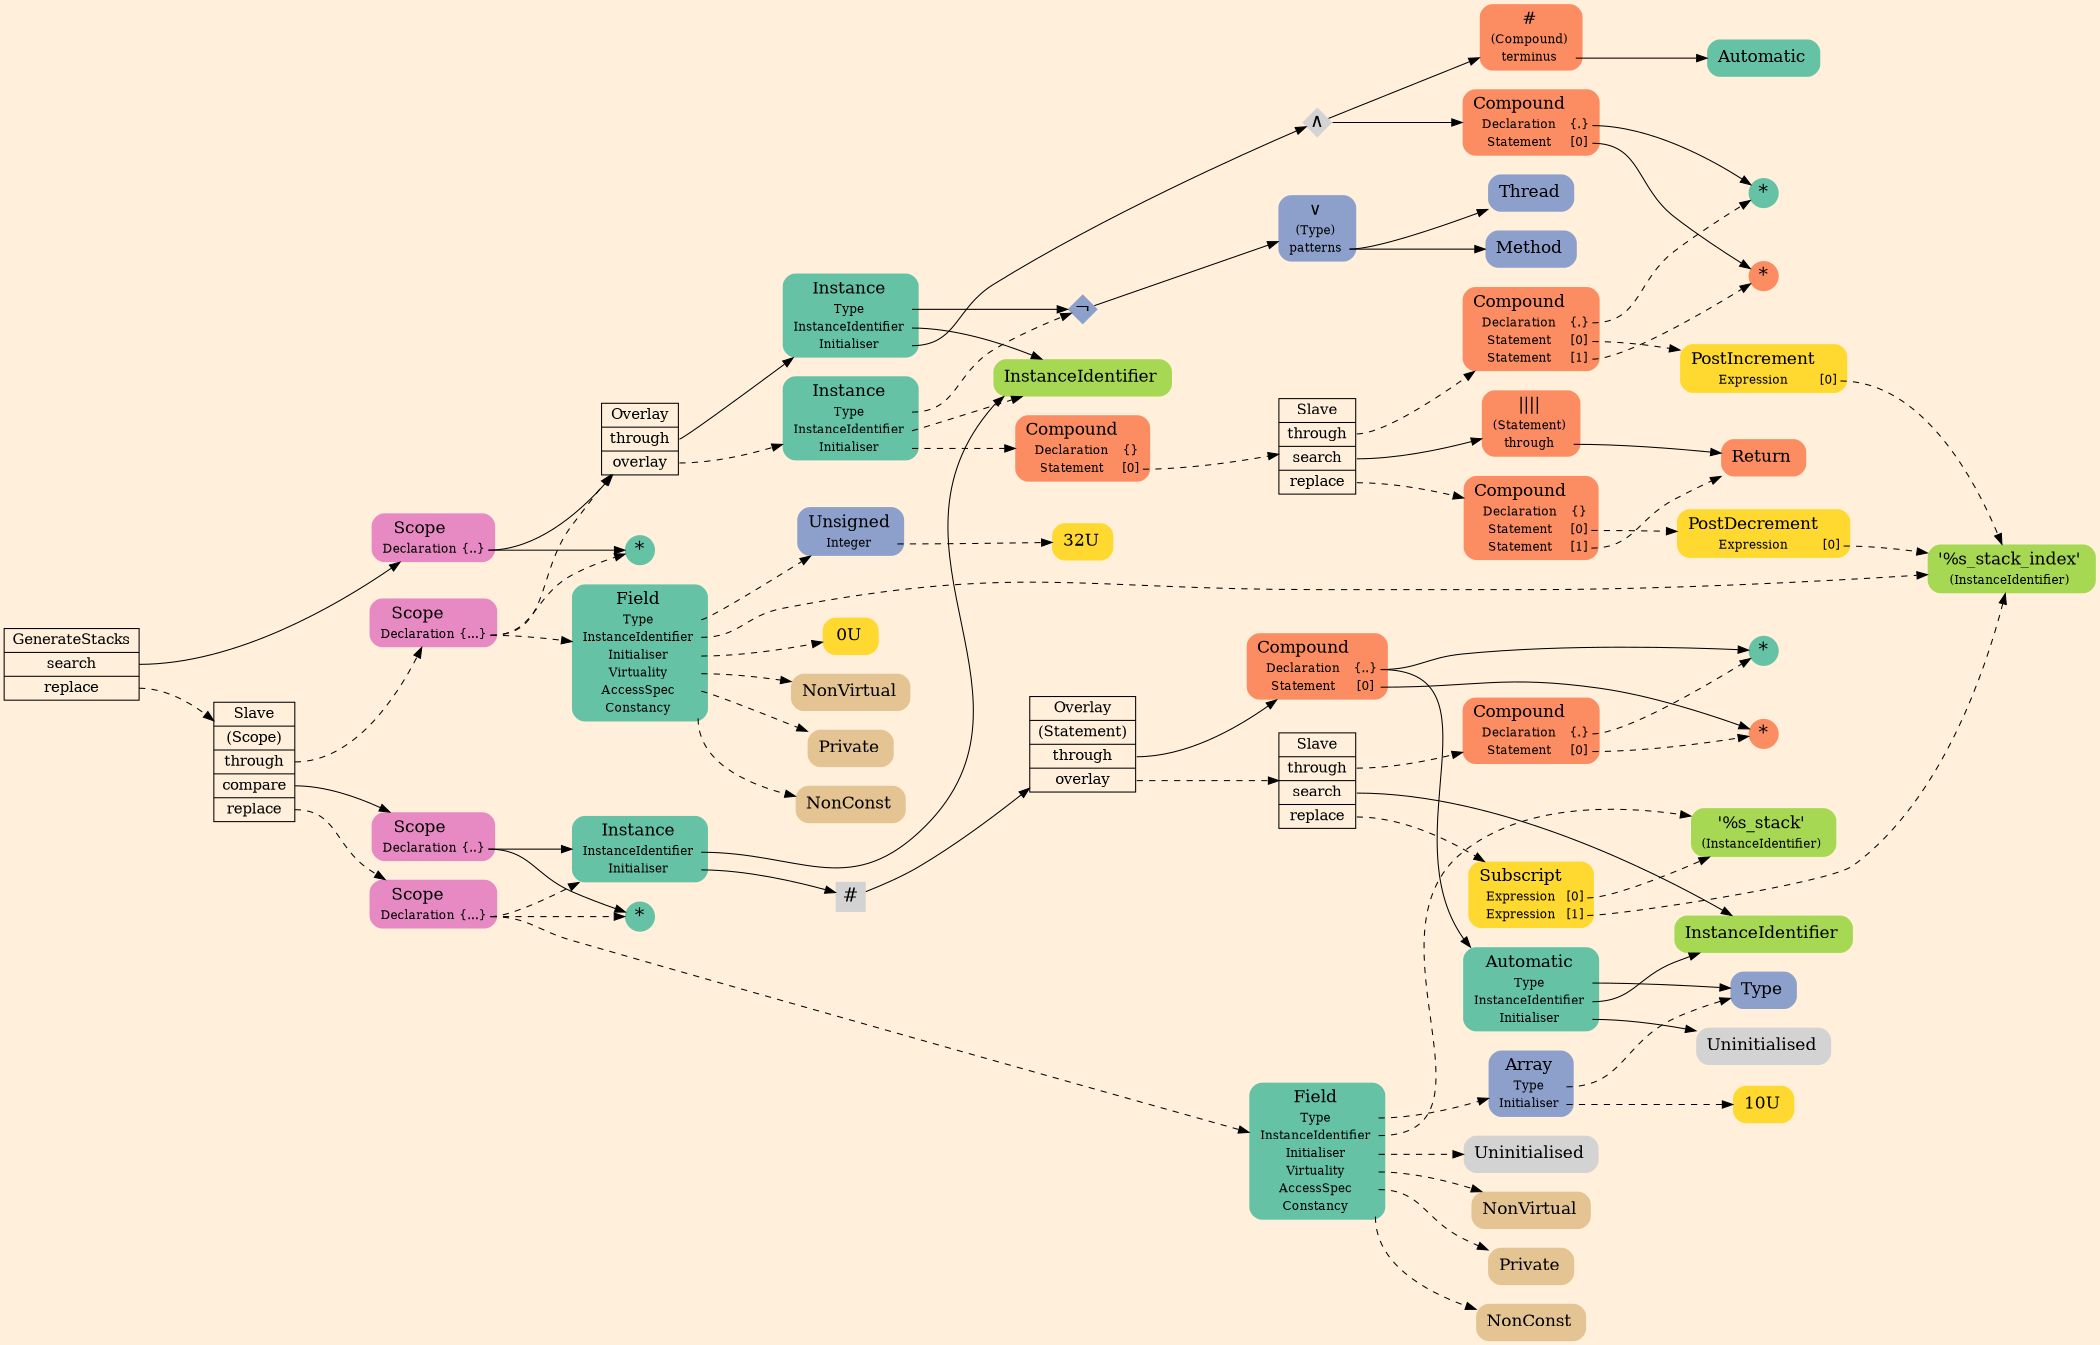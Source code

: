 digraph Inferno {
graph [
rankdir = "LR"
ranksep = 1.0
size = "14,20"
bgcolor = antiquewhite1
color = black
fontcolor = black
];
node [
];
"CR#P32-0" [
shape = "record"
fillcolor = antiquewhite1
label = "<fixed> GenerateStacks | <port0> search | <port1> replace"
style = "filled"
fontsize = "14"
color = black
fontcolor = black
];
"#B-2-537" [
shape = "plaintext"
fillcolor = "/set28/4"
label = <<TABLE BORDER="0" CELLBORDER="0" CELLSPACING="0">
 <TR>
  <TD><FONT POINT-SIZE="16.0">Scope</FONT></TD>
  <TD></TD>
 </TR>
 <TR>
  <TD>Declaration</TD>
  <TD PORT="port0">{..}</TD>
 </TR>
</TABLE>>
style = "rounded,filled"
fontsize = "12"
];
"#B-2-519" [
shape = "record"
fillcolor = antiquewhite1
label = "<fixed> Overlay | <port0> through | <port1> overlay"
style = "filled"
fontsize = "14"
color = black
fontcolor = black
];
"#B-2-502" [
shape = "plaintext"
fillcolor = "/set28/1"
label = <<TABLE BORDER="0" CELLBORDER="0" CELLSPACING="0">
 <TR>
  <TD><FONT POINT-SIZE="16.0">Instance</FONT></TD>
  <TD></TD>
 </TR>
 <TR>
  <TD>Type</TD>
  <TD PORT="port0"></TD>
 </TR>
 <TR>
  <TD>InstanceIdentifier</TD>
  <TD PORT="port1"></TD>
 </TR>
 <TR>
  <TD>Initialiser</TD>
  <TD PORT="port2"></TD>
 </TR>
</TABLE>>
style = "rounded,filled"
fontsize = "12"
];
"#B-2-508" [
shape = "diamond"
fillcolor = "/set28/3"
label = <¬>
style = "filled"
fontsize = "18"
penwidth = 0.0
fixedsize = true
width = 0.4
height = 0.4
];
"#B-2-507" [
shape = "plaintext"
fillcolor = "/set28/3"
label = <<TABLE BORDER="0" CELLBORDER="0" CELLSPACING="0">
 <TR>
  <TD><FONT POINT-SIZE="16.0">∨</FONT></TD>
  <TD></TD>
 </TR>
 <TR>
  <TD>(Type)</TD>
  <TD PORT="port0"></TD>
 </TR>
 <TR>
  <TD>patterns</TD>
  <TD PORT="port1"></TD>
 </TR>
</TABLE>>
style = "rounded,filled"
fontsize = "12"
];
"#B-2-505" [
shape = "plaintext"
fillcolor = "/set28/3"
label = <<TABLE BORDER="0" CELLBORDER="0" CELLSPACING="0">
 <TR>
  <TD><FONT POINT-SIZE="16.0">Thread</FONT></TD>
  <TD></TD>
 </TR>
</TABLE>>
style = "rounded,filled"
fontsize = "12"
];
"#B-2-506" [
shape = "plaintext"
fillcolor = "/set28/3"
label = <<TABLE BORDER="0" CELLBORDER="0" CELLSPACING="0">
 <TR>
  <TD><FONT POINT-SIZE="16.0">Method</FONT></TD>
  <TD></TD>
 </TR>
</TABLE>>
style = "rounded,filled"
fontsize = "12"
];
"#B-2-550" [
shape = "plaintext"
fillcolor = "/set28/5"
label = <<TABLE BORDER="0" CELLBORDER="0" CELLSPACING="0">
 <TR>
  <TD><FONT POINT-SIZE="16.0">InstanceIdentifier</FONT></TD>
  <TD></TD>
 </TR>
</TABLE>>
style = "rounded,filled"
fontsize = "12"
];
"#B-2-509" [
shape = "diamond"
label = <∧>
style = "filled"
fontsize = "18"
penwidth = 0.0
fixedsize = true
width = 0.4
height = 0.4
];
"#B-2-510" [
shape = "plaintext"
fillcolor = "/set28/2"
label = <<TABLE BORDER="0" CELLBORDER="0" CELLSPACING="0">
 <TR>
  <TD><FONT POINT-SIZE="16.0">Compound</FONT></TD>
  <TD></TD>
 </TR>
 <TR>
  <TD>Declaration</TD>
  <TD PORT="port0">{.}</TD>
 </TR>
 <TR>
  <TD>Statement</TD>
  <TD PORT="port1">[0]</TD>
 </TR>
</TABLE>>
style = "rounded,filled"
fontsize = "12"
];
"#B-2-514" [
shape = "circle"
fillcolor = "/set28/1"
label = <*>
style = "filled"
fontsize = "18"
penwidth = 0.0
fixedsize = true
width = 0.4
height = 0.4
];
"#B-2-515" [
shape = "circle"
fillcolor = "/set28/2"
label = <*>
style = "filled"
fontsize = "18"
penwidth = 0.0
fixedsize = true
width = 0.4
height = 0.4
];
"#B-2-517" [
shape = "plaintext"
fillcolor = "/set28/2"
label = <<TABLE BORDER="0" CELLBORDER="0" CELLSPACING="0">
 <TR>
  <TD><FONT POINT-SIZE="16.0">#</FONT></TD>
  <TD></TD>
 </TR>
 <TR>
  <TD>(Compound)</TD>
  <TD PORT="port0"></TD>
 </TR>
 <TR>
  <TD>terminus</TD>
  <TD PORT="port1"></TD>
 </TR>
</TABLE>>
style = "rounded,filled"
fontsize = "12"
];
"#B-2-520" [
shape = "plaintext"
fillcolor = "/set28/1"
label = <<TABLE BORDER="0" CELLBORDER="0" CELLSPACING="0">
 <TR>
  <TD><FONT POINT-SIZE="16.0">Automatic</FONT></TD>
  <TD></TD>
 </TR>
</TABLE>>
style = "rounded,filled"
fontsize = "12"
];
"#B-2-503" [
shape = "plaintext"
fillcolor = "/set28/1"
label = <<TABLE BORDER="0" CELLBORDER="0" CELLSPACING="0">
 <TR>
  <TD><FONT POINT-SIZE="16.0">Instance</FONT></TD>
  <TD></TD>
 </TR>
 <TR>
  <TD>Type</TD>
  <TD PORT="port0"></TD>
 </TR>
 <TR>
  <TD>InstanceIdentifier</TD>
  <TD PORT="port1"></TD>
 </TR>
 <TR>
  <TD>Initialiser</TD>
  <TD PORT="port2"></TD>
 </TR>
</TABLE>>
style = "rounded,filled"
fontsize = "12"
];
"#B-2-513" [
shape = "plaintext"
fillcolor = "/set28/2"
label = <<TABLE BORDER="0" CELLBORDER="0" CELLSPACING="0">
 <TR>
  <TD><FONT POINT-SIZE="16.0">Compound</FONT></TD>
  <TD></TD>
 </TR>
 <TR>
  <TD>Declaration</TD>
  <TD PORT="port0">{}</TD>
 </TR>
 <TR>
  <TD>Statement</TD>
  <TD PORT="port1">[0]</TD>
 </TR>
</TABLE>>
style = "rounded,filled"
fontsize = "12"
];
"#B-2-560" [
shape = "record"
fillcolor = antiquewhite1
label = "<fixed> Slave | <port0> through | <port1> search | <port2> replace"
style = "filled"
fontsize = "14"
color = black
fontcolor = black
];
"#B-2-511" [
shape = "plaintext"
fillcolor = "/set28/2"
label = <<TABLE BORDER="0" CELLBORDER="0" CELLSPACING="0">
 <TR>
  <TD><FONT POINT-SIZE="16.0">Compound</FONT></TD>
  <TD></TD>
 </TR>
 <TR>
  <TD>Declaration</TD>
  <TD PORT="port0">{.}</TD>
 </TR>
 <TR>
  <TD>Statement</TD>
  <TD PORT="port1">[0]</TD>
 </TR>
 <TR>
  <TD>Statement</TD>
  <TD PORT="port2">[1]</TD>
 </TR>
</TABLE>>
style = "rounded,filled"
fontsize = "12"
];
"#B-2-525" [
shape = "plaintext"
fillcolor = "/set28/6"
label = <<TABLE BORDER="0" CELLBORDER="0" CELLSPACING="0">
 <TR>
  <TD><FONT POINT-SIZE="16.0">PostIncrement</FONT></TD>
  <TD></TD>
 </TR>
 <TR>
  <TD>Expression</TD>
  <TD PORT="port0">[0]</TD>
 </TR>
</TABLE>>
style = "rounded,filled"
fontsize = "12"
];
"#B-2-532" [
shape = "plaintext"
fillcolor = "/set28/5"
label = <<TABLE BORDER="0" CELLBORDER="0" CELLSPACING="0">
 <TR>
  <TD><FONT POINT-SIZE="16.0">'%s_stack_index'</FONT></TD>
  <TD></TD>
 </TR>
 <TR>
  <TD>(InstanceIdentifier)</TD>
  <TD PORT="port0"></TD>
 </TR>
</TABLE>>
style = "rounded,filled"
fontsize = "12"
];
"#B-2-534" [
shape = "plaintext"
fillcolor = "/set28/2"
label = <<TABLE BORDER="0" CELLBORDER="0" CELLSPACING="0">
 <TR>
  <TD><FONT POINT-SIZE="16.0">||||</FONT></TD>
  <TD></TD>
 </TR>
 <TR>
  <TD>(Statement)</TD>
  <TD PORT="port0"></TD>
 </TR>
 <TR>
  <TD>through</TD>
  <TD PORT="port1"></TD>
 </TR>
</TABLE>>
style = "rounded,filled"
fontsize = "12"
];
"#B-2-529" [
shape = "plaintext"
fillcolor = "/set28/2"
label = <<TABLE BORDER="0" CELLBORDER="0" CELLSPACING="0">
 <TR>
  <TD><FONT POINT-SIZE="16.0">Return</FONT></TD>
  <TD></TD>
 </TR>
</TABLE>>
style = "rounded,filled"
fontsize = "12"
];
"#B-2-512" [
shape = "plaintext"
fillcolor = "/set28/2"
label = <<TABLE BORDER="0" CELLBORDER="0" CELLSPACING="0">
 <TR>
  <TD><FONT POINT-SIZE="16.0">Compound</FONT></TD>
  <TD></TD>
 </TR>
 <TR>
  <TD>Declaration</TD>
  <TD PORT="port0">{}</TD>
 </TR>
 <TR>
  <TD>Statement</TD>
  <TD PORT="port1">[0]</TD>
 </TR>
 <TR>
  <TD>Statement</TD>
  <TD PORT="port2">[1]</TD>
 </TR>
</TABLE>>
style = "rounded,filled"
fontsize = "12"
];
"#B-2-526" [
shape = "plaintext"
fillcolor = "/set28/6"
label = <<TABLE BORDER="0" CELLBORDER="0" CELLSPACING="0">
 <TR>
  <TD><FONT POINT-SIZE="16.0">PostDecrement</FONT></TD>
  <TD></TD>
 </TR>
 <TR>
  <TD>Expression</TD>
  <TD PORT="port0">[0]</TD>
 </TR>
</TABLE>>
style = "rounded,filled"
fontsize = "12"
];
"#B-2-536" [
shape = "circle"
fillcolor = "/set28/1"
label = <*>
style = "filled"
fontsize = "18"
penwidth = 0.0
fixedsize = true
width = 0.4
height = 0.4
];
"#B-2-559" [
shape = "record"
fillcolor = antiquewhite1
label = "<fixed> Slave | <port0> (Scope) | <port1> through | <port2> compare | <port3> replace"
style = "filled"
fontsize = "14"
color = black
fontcolor = black
];
"#B-2-538" [
shape = "plaintext"
fillcolor = "/set28/4"
label = <<TABLE BORDER="0" CELLBORDER="0" CELLSPACING="0">
 <TR>
  <TD><FONT POINT-SIZE="16.0">Scope</FONT></TD>
  <TD></TD>
 </TR>
 <TR>
  <TD>Declaration</TD>
  <TD PORT="port0">{...}</TD>
 </TR>
</TABLE>>
style = "rounded,filled"
fontsize = "12"
];
"#B-2-522" [
shape = "plaintext"
fillcolor = "/set28/1"
label = <<TABLE BORDER="0" CELLBORDER="0" CELLSPACING="0">
 <TR>
  <TD><FONT POINT-SIZE="16.0">Field</FONT></TD>
  <TD></TD>
 </TR>
 <TR>
  <TD>Type</TD>
  <TD PORT="port0"></TD>
 </TR>
 <TR>
  <TD>InstanceIdentifier</TD>
  <TD PORT="port1"></TD>
 </TR>
 <TR>
  <TD>Initialiser</TD>
  <TD PORT="port2"></TD>
 </TR>
 <TR>
  <TD>Virtuality</TD>
  <TD PORT="port3"></TD>
 </TR>
 <TR>
  <TD>AccessSpec</TD>
  <TD PORT="port4"></TD>
 </TR>
 <TR>
  <TD>Constancy</TD>
  <TD PORT="port5"></TD>
 </TR>
</TABLE>>
style = "rounded,filled"
fontsize = "12"
];
"#B-2-524" [
shape = "plaintext"
fillcolor = "/set28/3"
label = <<TABLE BORDER="0" CELLBORDER="0" CELLSPACING="0">
 <TR>
  <TD><FONT POINT-SIZE="16.0">Unsigned</FONT></TD>
  <TD></TD>
 </TR>
 <TR>
  <TD>Integer</TD>
  <TD PORT="port0"></TD>
 </TR>
</TABLE>>
style = "rounded,filled"
fontsize = "12"
];
"#B-2-561" [
shape = "plaintext"
fillcolor = "/set28/6"
label = <<TABLE BORDER="0" CELLBORDER="0" CELLSPACING="0">
 <TR>
  <TD><FONT POINT-SIZE="16.0">32U</FONT></TD>
  <TD></TD>
 </TR>
</TABLE>>
style = "rounded,filled"
fontsize = "12"
];
"#B-2-563" [
shape = "plaintext"
fillcolor = "/set28/6"
label = <<TABLE BORDER="0" CELLBORDER="0" CELLSPACING="0">
 <TR>
  <TD><FONT POINT-SIZE="16.0">0U</FONT></TD>
  <TD></TD>
 </TR>
</TABLE>>
style = "rounded,filled"
fontsize = "12"
];
"#B-2-565" [
shape = "plaintext"
fillcolor = "/set28/7"
label = <<TABLE BORDER="0" CELLBORDER="0" CELLSPACING="0">
 <TR>
  <TD><FONT POINT-SIZE="16.0">NonVirtual</FONT></TD>
  <TD></TD>
 </TR>
</TABLE>>
style = "rounded,filled"
fontsize = "12"
];
"#B-2-566" [
shape = "plaintext"
fillcolor = "/set28/7"
label = <<TABLE BORDER="0" CELLBORDER="0" CELLSPACING="0">
 <TR>
  <TD><FONT POINT-SIZE="16.0">Private</FONT></TD>
  <TD></TD>
 </TR>
</TABLE>>
style = "rounded,filled"
fontsize = "12"
];
"#B-2-562" [
shape = "plaintext"
fillcolor = "/set28/7"
label = <<TABLE BORDER="0" CELLBORDER="0" CELLSPACING="0">
 <TR>
  <TD><FONT POINT-SIZE="16.0">NonConst</FONT></TD>
  <TD></TD>
 </TR>
</TABLE>>
style = "rounded,filled"
fontsize = "12"
];
"#B-2-539" [
shape = "plaintext"
fillcolor = "/set28/4"
label = <<TABLE BORDER="0" CELLBORDER="0" CELLSPACING="0">
 <TR>
  <TD><FONT POINT-SIZE="16.0">Scope</FONT></TD>
  <TD></TD>
 </TR>
 <TR>
  <TD>Declaration</TD>
  <TD PORT="port0">{..}</TD>
 </TR>
</TABLE>>
style = "rounded,filled"
fontsize = "12"
];
"#B-2-548" [
shape = "circle"
fillcolor = "/set28/1"
label = <*>
style = "filled"
fontsize = "18"
penwidth = 0.0
fixedsize = true
width = 0.4
height = 0.4
];
"#B-2-504" [
shape = "plaintext"
fillcolor = "/set28/1"
label = <<TABLE BORDER="0" CELLBORDER="0" CELLSPACING="0">
 <TR>
  <TD><FONT POINT-SIZE="16.0">Instance</FONT></TD>
  <TD></TD>
 </TR>
 <TR>
  <TD>InstanceIdentifier</TD>
  <TD PORT="port0"></TD>
 </TR>
 <TR>
  <TD>Initialiser</TD>
  <TD PORT="port1"></TD>
 </TR>
</TABLE>>
style = "rounded,filled"
fontsize = "12"
];
"#B-2-516" [
shape = "square"
label = <#>
style = "filled"
fontsize = "18"
penwidth = 0.0
fixedsize = true
width = 0.4
height = 0.4
];
"#B-2-518" [
shape = "record"
fillcolor = antiquewhite1
label = "<fixed> Overlay | <port0> (Statement) | <port1> through | <port2> overlay"
style = "filled"
fontsize = "14"
color = black
fontcolor = black
];
"#B-2-545" [
shape = "plaintext"
fillcolor = "/set28/2"
label = <<TABLE BORDER="0" CELLBORDER="0" CELLSPACING="0">
 <TR>
  <TD><FONT POINT-SIZE="16.0">Compound</FONT></TD>
  <TD></TD>
 </TR>
 <TR>
  <TD>Declaration</TD>
  <TD PORT="port0">{..}</TD>
 </TR>
 <TR>
  <TD>Statement</TD>
  <TD PORT="port1">[0]</TD>
 </TR>
</TABLE>>
style = "rounded,filled"
fontsize = "12"
];
"#B-2-547" [
shape = "circle"
fillcolor = "/set28/1"
label = <*>
style = "filled"
fontsize = "18"
penwidth = 0.0
fixedsize = true
width = 0.4
height = 0.4
];
"#B-2-521" [
shape = "plaintext"
fillcolor = "/set28/1"
label = <<TABLE BORDER="0" CELLBORDER="0" CELLSPACING="0">
 <TR>
  <TD><FONT POINT-SIZE="16.0">Automatic</FONT></TD>
  <TD></TD>
 </TR>
 <TR>
  <TD>Type</TD>
  <TD PORT="port0"></TD>
 </TR>
 <TR>
  <TD>InstanceIdentifier</TD>
  <TD PORT="port1"></TD>
 </TR>
 <TR>
  <TD>Initialiser</TD>
  <TD PORT="port2"></TD>
 </TR>
</TABLE>>
style = "rounded,filled"
fontsize = "12"
];
"#B-2-553" [
shape = "plaintext"
fillcolor = "/set28/3"
label = <<TABLE BORDER="0" CELLBORDER="0" CELLSPACING="0">
 <TR>
  <TD><FONT POINT-SIZE="16.0">Type</FONT></TD>
  <TD></TD>
 </TR>
</TABLE>>
style = "rounded,filled"
fontsize = "12"
];
"#B-2-527" [
shape = "plaintext"
fillcolor = "/set28/5"
label = <<TABLE BORDER="0" CELLBORDER="0" CELLSPACING="0">
 <TR>
  <TD><FONT POINT-SIZE="16.0">InstanceIdentifier</FONT></TD>
  <TD></TD>
 </TR>
</TABLE>>
style = "rounded,filled"
fontsize = "12"
];
"#B-2-552" [
shape = "plaintext"
label = <<TABLE BORDER="0" CELLBORDER="0" CELLSPACING="0">
 <TR>
  <TD><FONT POINT-SIZE="16.0">Uninitialised</FONT></TD>
  <TD></TD>
 </TR>
</TABLE>>
style = "rounded,filled"
fontsize = "12"
];
"#B-2-549" [
shape = "circle"
fillcolor = "/set28/2"
label = <*>
style = "filled"
fontsize = "18"
penwidth = 0.0
fixedsize = true
width = 0.4
height = 0.4
];
"#B-2-551" [
shape = "record"
fillcolor = antiquewhite1
label = "<fixed> Slave | <port0> through | <port1> search | <port2> replace"
style = "filled"
fontsize = "14"
color = black
fontcolor = black
];
"#B-2-546" [
shape = "plaintext"
fillcolor = "/set28/2"
label = <<TABLE BORDER="0" CELLBORDER="0" CELLSPACING="0">
 <TR>
  <TD><FONT POINT-SIZE="16.0">Compound</FONT></TD>
  <TD></TD>
 </TR>
 <TR>
  <TD>Declaration</TD>
  <TD PORT="port0">{.}</TD>
 </TR>
 <TR>
  <TD>Statement</TD>
  <TD PORT="port1">[0]</TD>
 </TR>
</TABLE>>
style = "rounded,filled"
fontsize = "12"
];
"#B-2-530" [
shape = "plaintext"
fillcolor = "/set28/6"
label = <<TABLE BORDER="0" CELLBORDER="0" CELLSPACING="0">
 <TR>
  <TD><FONT POINT-SIZE="16.0">Subscript</FONT></TD>
  <TD></TD>
 </TR>
 <TR>
  <TD>Expression</TD>
  <TD PORT="port0">[0]</TD>
 </TR>
 <TR>
  <TD>Expression</TD>
  <TD PORT="port1">[1]</TD>
 </TR>
</TABLE>>
style = "rounded,filled"
fontsize = "12"
];
"#B-2-533" [
shape = "plaintext"
fillcolor = "/set28/5"
label = <<TABLE BORDER="0" CELLBORDER="0" CELLSPACING="0">
 <TR>
  <TD><FONT POINT-SIZE="16.0">'%s_stack'</FONT></TD>
  <TD></TD>
 </TR>
 <TR>
  <TD>(InstanceIdentifier)</TD>
  <TD PORT="port0"></TD>
 </TR>
</TABLE>>
style = "rounded,filled"
fontsize = "12"
];
"#B-2-540" [
shape = "plaintext"
fillcolor = "/set28/4"
label = <<TABLE BORDER="0" CELLBORDER="0" CELLSPACING="0">
 <TR>
  <TD><FONT POINT-SIZE="16.0">Scope</FONT></TD>
  <TD></TD>
 </TR>
 <TR>
  <TD>Declaration</TD>
  <TD PORT="port0">{...}</TD>
 </TR>
</TABLE>>
style = "rounded,filled"
fontsize = "12"
];
"#B-2-523" [
shape = "plaintext"
fillcolor = "/set28/1"
label = <<TABLE BORDER="0" CELLBORDER="0" CELLSPACING="0">
 <TR>
  <TD><FONT POINT-SIZE="16.0">Field</FONT></TD>
  <TD></TD>
 </TR>
 <TR>
  <TD>Type</TD>
  <TD PORT="port0"></TD>
 </TR>
 <TR>
  <TD>InstanceIdentifier</TD>
  <TD PORT="port1"></TD>
 </TR>
 <TR>
  <TD>Initialiser</TD>
  <TD PORT="port2"></TD>
 </TR>
 <TR>
  <TD>Virtuality</TD>
  <TD PORT="port3"></TD>
 </TR>
 <TR>
  <TD>AccessSpec</TD>
  <TD PORT="port4"></TD>
 </TR>
 <TR>
  <TD>Constancy</TD>
  <TD PORT="port5"></TD>
 </TR>
</TABLE>>
style = "rounded,filled"
fontsize = "12"
];
"#B-2-528" [
shape = "plaintext"
fillcolor = "/set28/3"
label = <<TABLE BORDER="0" CELLBORDER="0" CELLSPACING="0">
 <TR>
  <TD><FONT POINT-SIZE="16.0">Array</FONT></TD>
  <TD></TD>
 </TR>
 <TR>
  <TD>Type</TD>
  <TD PORT="port0"></TD>
 </TR>
 <TR>
  <TD>Initialiser</TD>
  <TD PORT="port1"></TD>
 </TR>
</TABLE>>
style = "rounded,filled"
fontsize = "12"
];
"#B-2-558" [
shape = "plaintext"
fillcolor = "/set28/6"
label = <<TABLE BORDER="0" CELLBORDER="0" CELLSPACING="0">
 <TR>
  <TD><FONT POINT-SIZE="16.0">10U</FONT></TD>
  <TD></TD>
 </TR>
</TABLE>>
style = "rounded,filled"
fontsize = "12"
];
"#B-2-555" [
shape = "plaintext"
label = <<TABLE BORDER="0" CELLBORDER="0" CELLSPACING="0">
 <TR>
  <TD><FONT POINT-SIZE="16.0">Uninitialised</FONT></TD>
  <TD></TD>
 </TR>
</TABLE>>
style = "rounded,filled"
fontsize = "12"
];
"#B-2-556" [
shape = "plaintext"
fillcolor = "/set28/7"
label = <<TABLE BORDER="0" CELLBORDER="0" CELLSPACING="0">
 <TR>
  <TD><FONT POINT-SIZE="16.0">NonVirtual</FONT></TD>
  <TD></TD>
 </TR>
</TABLE>>
style = "rounded,filled"
fontsize = "12"
];
"#B-2-557" [
shape = "plaintext"
fillcolor = "/set28/7"
label = <<TABLE BORDER="0" CELLBORDER="0" CELLSPACING="0">
 <TR>
  <TD><FONT POINT-SIZE="16.0">Private</FONT></TD>
  <TD></TD>
 </TR>
</TABLE>>
style = "rounded,filled"
fontsize = "12"
];
"#B-2-554" [
shape = "plaintext"
fillcolor = "/set28/7"
label = <<TABLE BORDER="0" CELLBORDER="0" CELLSPACING="0">
 <TR>
  <TD><FONT POINT-SIZE="16.0">NonConst</FONT></TD>
  <TD></TD>
 </TR>
</TABLE>>
style = "rounded,filled"
fontsize = "12"
];
"CR#P32-0":port0 -> "#B-2-537" [style="solid"
color = black
fontcolor = black
];
"CR#P32-0":port1 -> "#B-2-559" [style="dashed"
color = black
fontcolor = black
];
"#B-2-537":port0 -> "#B-2-519" [style="solid"
color = black
fontcolor = black
];
"#B-2-537":port0 -> "#B-2-536" [style="solid"
color = black
fontcolor = black
];
"#B-2-519":port0 -> "#B-2-502" [style="solid"
color = black
fontcolor = black
];
"#B-2-519":port1 -> "#B-2-503" [style="dashed"
color = black
fontcolor = black
];
"#B-2-502":port0 -> "#B-2-508" [style="solid"
color = black
fontcolor = black
];
"#B-2-502":port1 -> "#B-2-550" [style="solid"
color = black
fontcolor = black
];
"#B-2-502":port2 -> "#B-2-509" [style="solid"
color = black
fontcolor = black
];
"#B-2-508" -> "#B-2-507" [style="solid"
color = black
fontcolor = black
];
"#B-2-507":port1 -> "#B-2-505" [style="solid"
color = black
fontcolor = black
];
"#B-2-507":port1 -> "#B-2-506" [style="solid"
color = black
fontcolor = black
];
"#B-2-509" -> "#B-2-510" [style="solid"
color = black
fontcolor = black
];
"#B-2-509" -> "#B-2-517" [style="solid"
color = black
fontcolor = black
];
"#B-2-510":port0 -> "#B-2-514" [style="solid"
color = black
fontcolor = black
];
"#B-2-510":port1 -> "#B-2-515" [style="solid"
color = black
fontcolor = black
];
"#B-2-517":port1 -> "#B-2-520" [style="solid"
color = black
fontcolor = black
];
"#B-2-503":port0 -> "#B-2-508" [style="dashed"
color = black
fontcolor = black
];
"#B-2-503":port1 -> "#B-2-550" [style="dashed"
color = black
fontcolor = black
];
"#B-2-503":port2 -> "#B-2-513" [style="dashed"
color = black
fontcolor = black
];
"#B-2-513":port1 -> "#B-2-560" [style="dashed"
color = black
fontcolor = black
];
"#B-2-560":port0 -> "#B-2-511" [style="dashed"
color = black
fontcolor = black
];
"#B-2-560":port1 -> "#B-2-534" [style="solid"
color = black
fontcolor = black
];
"#B-2-560":port2 -> "#B-2-512" [style="dashed"
color = black
fontcolor = black
];
"#B-2-511":port0 -> "#B-2-514" [style="dashed"
color = black
fontcolor = black
];
"#B-2-511":port1 -> "#B-2-525" [style="dashed"
color = black
fontcolor = black
];
"#B-2-511":port2 -> "#B-2-515" [style="dashed"
color = black
fontcolor = black
];
"#B-2-525":port0 -> "#B-2-532" [style="dashed"
color = black
fontcolor = black
];
"#B-2-534":port1 -> "#B-2-529" [style="solid"
color = black
fontcolor = black
];
"#B-2-512":port1 -> "#B-2-526" [style="dashed"
color = black
fontcolor = black
];
"#B-2-512":port2 -> "#B-2-529" [style="dashed"
color = black
fontcolor = black
];
"#B-2-526":port0 -> "#B-2-532" [style="dashed"
color = black
fontcolor = black
];
"#B-2-559":port1 -> "#B-2-538" [style="dashed"
color = black
fontcolor = black
];
"#B-2-559":port2 -> "#B-2-539" [style="solid"
color = black
fontcolor = black
];
"#B-2-559":port3 -> "#B-2-540" [style="dashed"
color = black
fontcolor = black
];
"#B-2-538":port0 -> "#B-2-519" [style="dashed"
color = black
fontcolor = black
];
"#B-2-538":port0 -> "#B-2-536" [style="dashed"
color = black
fontcolor = black
];
"#B-2-538":port0 -> "#B-2-522" [style="dashed"
color = black
fontcolor = black
];
"#B-2-522":port0 -> "#B-2-524" [style="dashed"
color = black
fontcolor = black
];
"#B-2-522":port1 -> "#B-2-532" [style="dashed"
color = black
fontcolor = black
];
"#B-2-522":port2 -> "#B-2-563" [style="dashed"
color = black
fontcolor = black
];
"#B-2-522":port3 -> "#B-2-565" [style="dashed"
color = black
fontcolor = black
];
"#B-2-522":port4 -> "#B-2-566" [style="dashed"
color = black
fontcolor = black
];
"#B-2-522":port5 -> "#B-2-562" [style="dashed"
color = black
fontcolor = black
];
"#B-2-524":port0 -> "#B-2-561" [style="dashed"
color = black
fontcolor = black
];
"#B-2-539":port0 -> "#B-2-548" [style="solid"
color = black
fontcolor = black
];
"#B-2-539":port0 -> "#B-2-504" [style="solid"
color = black
fontcolor = black
];
"#B-2-504":port0 -> "#B-2-550" [style="solid"
color = black
fontcolor = black
];
"#B-2-504":port1 -> "#B-2-516" [style="solid"
color = black
fontcolor = black
];
"#B-2-516" -> "#B-2-518" [style="solid"
color = black
fontcolor = black
];
"#B-2-518":port1 -> "#B-2-545" [style="solid"
color = black
fontcolor = black
];
"#B-2-518":port2 -> "#B-2-551" [style="dashed"
color = black
fontcolor = black
];
"#B-2-545":port0 -> "#B-2-547" [style="solid"
color = black
fontcolor = black
];
"#B-2-545":port0 -> "#B-2-521" [style="solid"
color = black
fontcolor = black
];
"#B-2-545":port1 -> "#B-2-549" [style="solid"
color = black
fontcolor = black
];
"#B-2-521":port0 -> "#B-2-553" [style="solid"
color = black
fontcolor = black
];
"#B-2-521":port1 -> "#B-2-527" [style="solid"
color = black
fontcolor = black
];
"#B-2-521":port2 -> "#B-2-552" [style="solid"
color = black
fontcolor = black
];
"#B-2-551":port0 -> "#B-2-546" [style="dashed"
color = black
fontcolor = black
];
"#B-2-551":port1 -> "#B-2-527" [style="solid"
color = black
fontcolor = black
];
"#B-2-551":port2 -> "#B-2-530" [style="dashed"
color = black
fontcolor = black
];
"#B-2-546":port0 -> "#B-2-547" [style="dashed"
color = black
fontcolor = black
];
"#B-2-546":port1 -> "#B-2-549" [style="dashed"
color = black
fontcolor = black
];
"#B-2-530":port0 -> "#B-2-533" [style="dashed"
color = black
fontcolor = black
];
"#B-2-530":port1 -> "#B-2-532" [style="dashed"
color = black
fontcolor = black
];
"#B-2-540":port0 -> "#B-2-548" [style="dashed"
color = black
fontcolor = black
];
"#B-2-540":port0 -> "#B-2-504" [style="dashed"
color = black
fontcolor = black
];
"#B-2-540":port0 -> "#B-2-523" [style="dashed"
color = black
fontcolor = black
];
"#B-2-523":port0 -> "#B-2-528" [style="dashed"
color = black
fontcolor = black
];
"#B-2-523":port1 -> "#B-2-533" [style="dashed"
color = black
fontcolor = black
];
"#B-2-523":port2 -> "#B-2-555" [style="dashed"
color = black
fontcolor = black
];
"#B-2-523":port3 -> "#B-2-556" [style="dashed"
color = black
fontcolor = black
];
"#B-2-523":port4 -> "#B-2-557" [style="dashed"
color = black
fontcolor = black
];
"#B-2-523":port5 -> "#B-2-554" [style="dashed"
color = black
fontcolor = black
];
"#B-2-528":port0 -> "#B-2-553" [style="dashed"
color = black
fontcolor = black
];
"#B-2-528":port1 -> "#B-2-558" [style="dashed"
color = black
fontcolor = black
];
}
